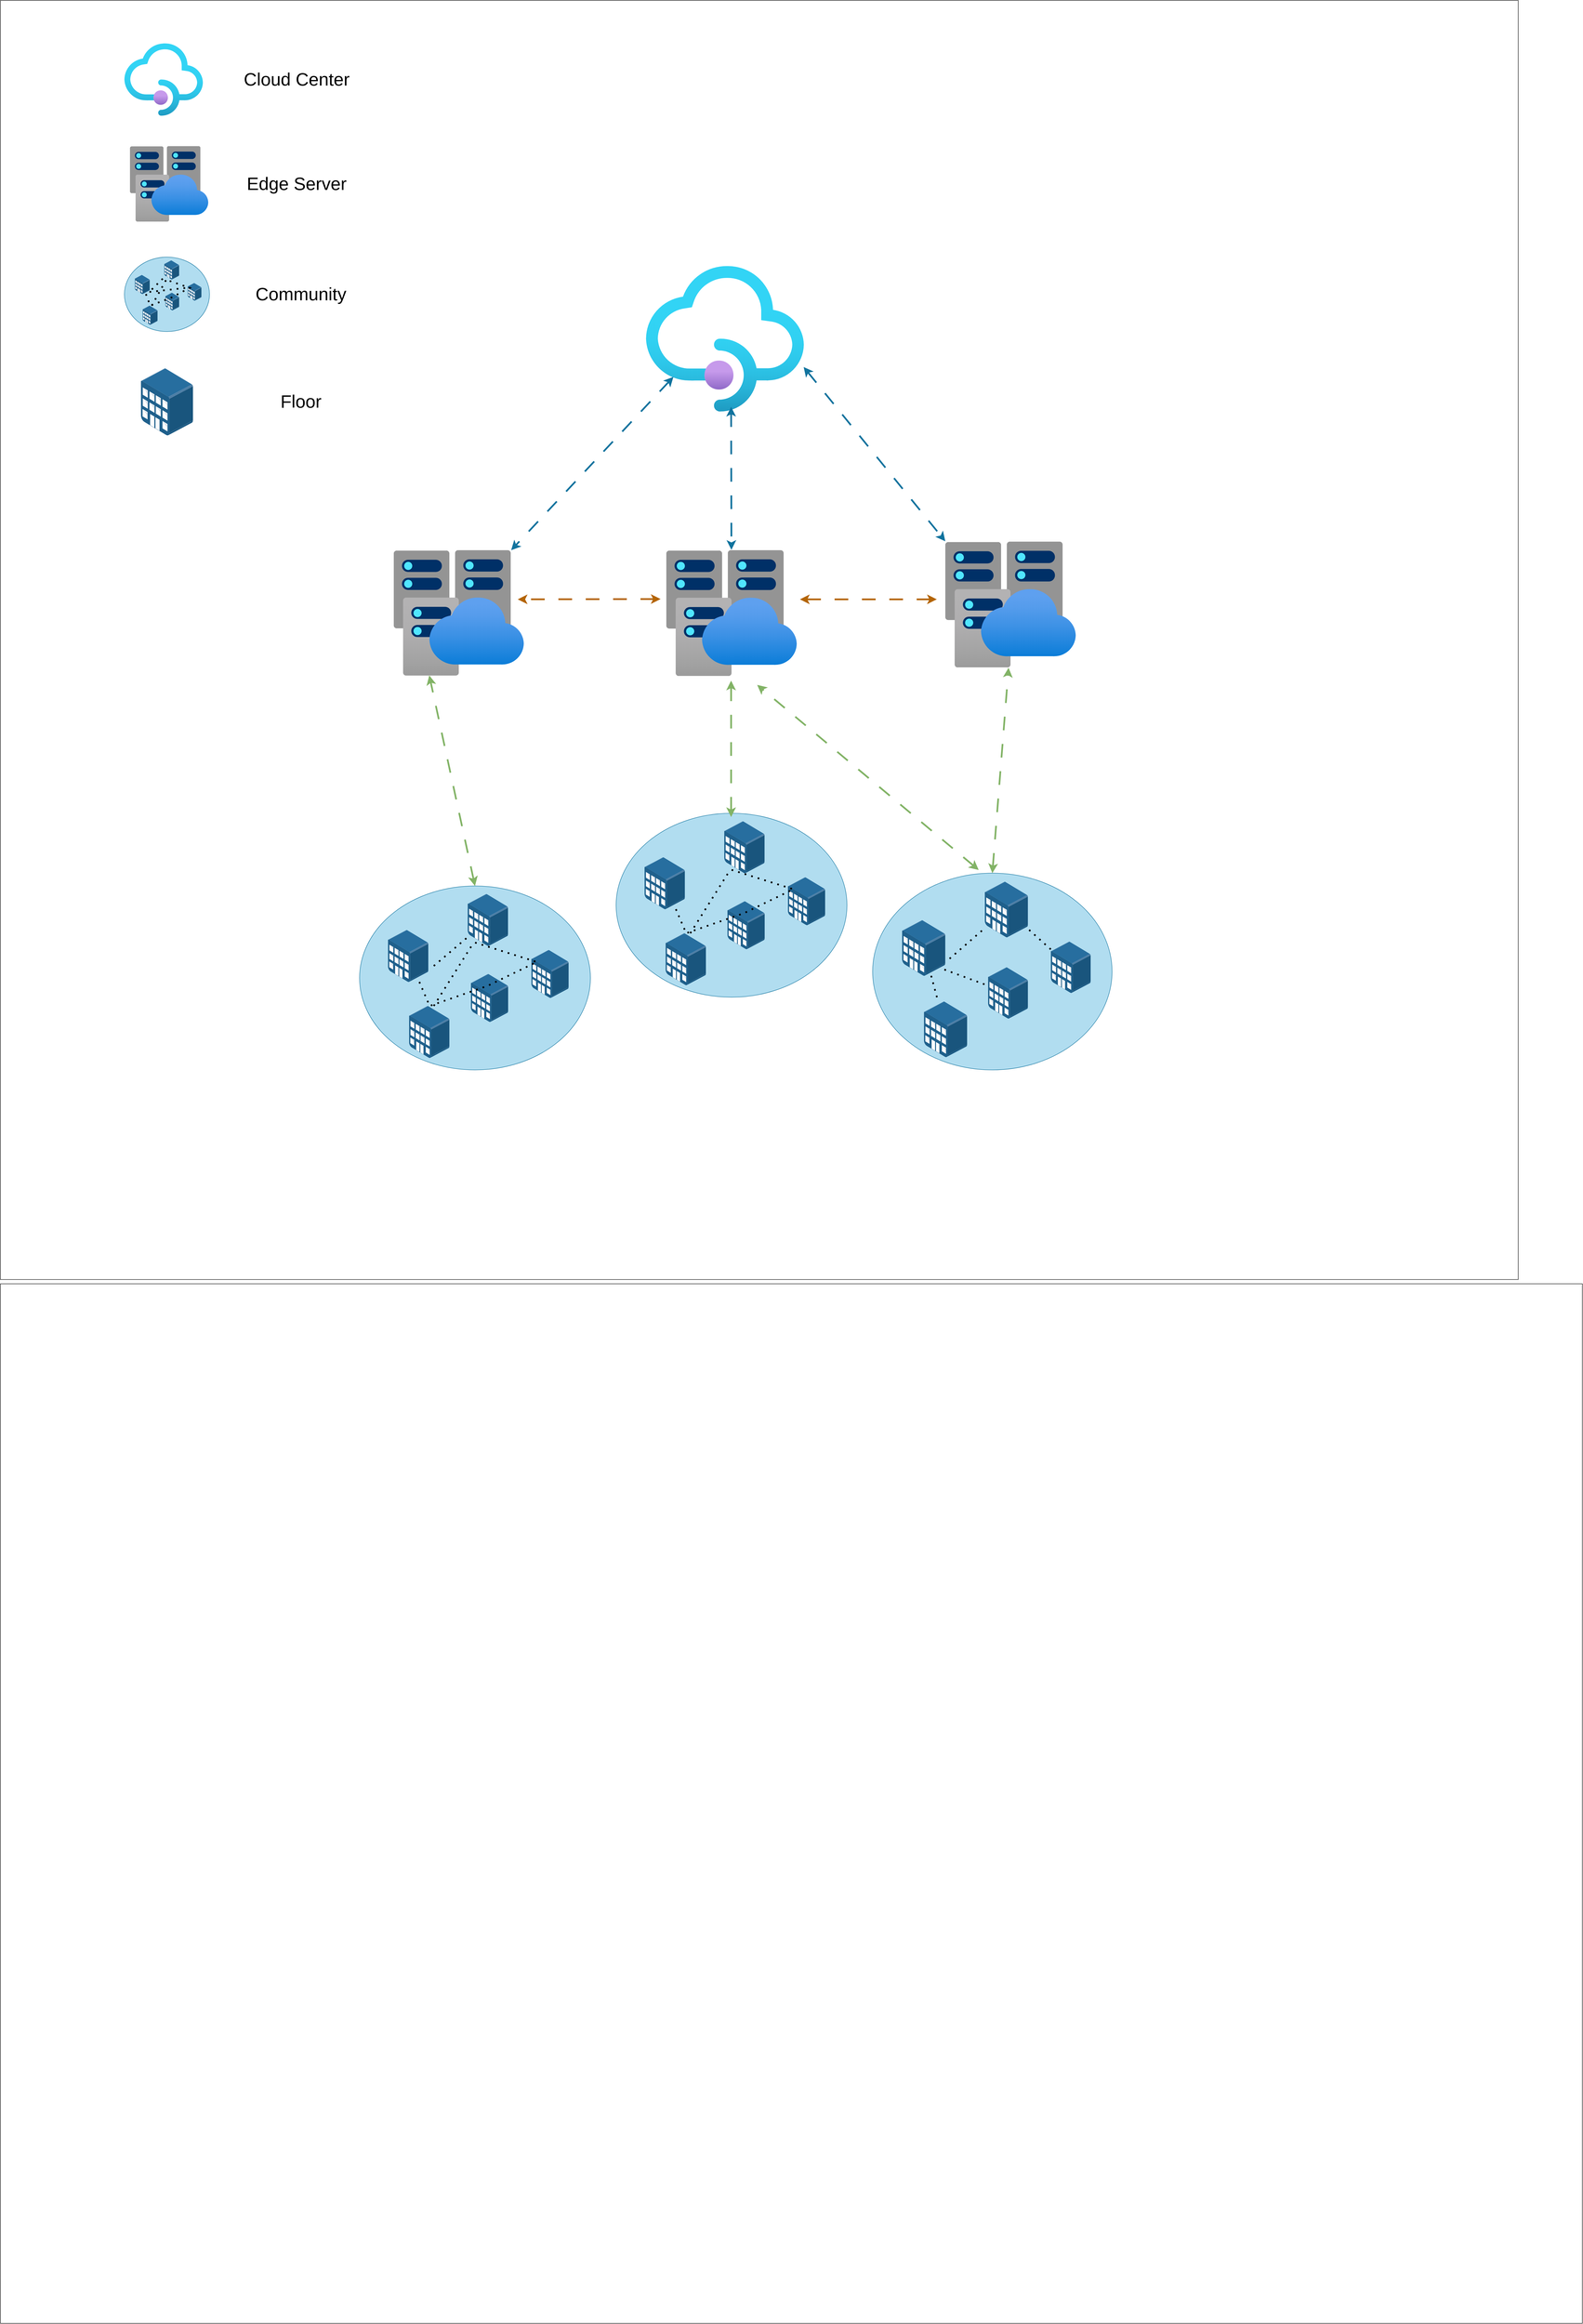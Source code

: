 <mxfile version="24.3.1" type="github">
  <diagram name="Page-1" id="e3a06f82-3646-2815-327d-82caf3d4e204">
    <mxGraphModel dx="5561" dy="3780" grid="1" gridSize="10" guides="1" tooltips="1" connect="1" arrows="1" fold="1" page="1" pageScale="1.5" pageWidth="1169" pageHeight="826" background="none" math="0" shadow="0">
      <root>
        <mxCell id="0" style=";html=1;" />
        <mxCell id="1" style=";html=1;" parent="0" />
        <mxCell id="EL_RIF5yjizPgl65kuYD-249" value="" style="rounded=0;whiteSpace=wrap;html=1;" vertex="1" parent="1">
          <mxGeometry x="-1800" y="-1520" width="3550" height="2990" as="geometry" />
        </mxCell>
        <mxCell id="EL_RIF5yjizPgl65kuYD-137" value="" style="image;aspect=fixed;html=1;points=[];align=center;fontSize=12;image=img/lib/azure2/app_services/API_Management_Services.svg;" vertex="1" parent="1">
          <mxGeometry x="-290" y="-900" width="369.05" height="341.91" as="geometry" />
        </mxCell>
        <mxCell id="EL_RIF5yjizPgl65kuYD-140" value="" style="image;aspect=fixed;html=1;points=[];align=center;fontSize=12;image=img/lib/azure2/databases/Virtual_Clusters.svg;" vertex="1" parent="1">
          <mxGeometry x="-242.5" y="-235.76" width="305" height="295.76" as="geometry" />
        </mxCell>
        <mxCell id="EL_RIF5yjizPgl65kuYD-141" value="" style="image;aspect=fixed;html=1;points=[];align=center;fontSize=12;image=img/lib/azure2/databases/Virtual_Clusters.svg;" vertex="1" parent="1">
          <mxGeometry x="-880" y="-235.76" width="304.06" height="294.85" as="geometry" />
        </mxCell>
        <mxCell id="EL_RIF5yjizPgl65kuYD-200" value="" style="group" vertex="1" connectable="0" parent="1">
          <mxGeometry x="240" y="520" width="560" height="460" as="geometry" />
        </mxCell>
        <mxCell id="EL_RIF5yjizPgl65kuYD-201" value="" style="group" vertex="1" connectable="0" parent="EL_RIF5yjizPgl65kuYD-200">
          <mxGeometry width="560" height="460" as="geometry" />
        </mxCell>
        <mxCell id="EL_RIF5yjizPgl65kuYD-202" value="" style="ellipse;whiteSpace=wrap;html=1;fillColor=#b1ddf0;strokeColor=#10739e;" vertex="1" parent="EL_RIF5yjizPgl65kuYD-201">
          <mxGeometry width="560" height="460" as="geometry" />
        </mxCell>
        <mxCell id="EL_RIF5yjizPgl65kuYD-203" value="" style="image;points=[];aspect=fixed;html=1;align=center;shadow=0;dashed=0;image=img/lib/allied_telesis/buildings/Medium_Business_Building.svg;" vertex="1" parent="EL_RIF5yjizPgl65kuYD-201">
          <mxGeometry x="68.89" y="110" width="101.11" height="130" as="geometry" />
        </mxCell>
        <mxCell id="EL_RIF5yjizPgl65kuYD-204" value="" style="image;points=[];aspect=fixed;html=1;align=center;shadow=0;dashed=0;image=img/lib/allied_telesis/buildings/Medium_Business_Building.svg;" vertex="1" parent="EL_RIF5yjizPgl65kuYD-201">
          <mxGeometry x="120" y="300" width="101.11" height="130" as="geometry" />
        </mxCell>
        <mxCell id="EL_RIF5yjizPgl65kuYD-205" value="" style="image;points=[];aspect=fixed;html=1;align=center;shadow=0;dashed=0;image=img/lib/allied_telesis/buildings/Medium_Business_Building.svg;" vertex="1" parent="EL_RIF5yjizPgl65kuYD-201">
          <mxGeometry x="270.0" y="220" width="93.34" height="120" as="geometry" />
        </mxCell>
        <mxCell id="EL_RIF5yjizPgl65kuYD-206" value="" style="image;points=[];aspect=fixed;html=1;align=center;shadow=0;dashed=0;image=img/lib/allied_telesis/buildings/Medium_Business_Building.svg;" vertex="1" parent="EL_RIF5yjizPgl65kuYD-201">
          <mxGeometry x="416.66" y="160" width="93.34" height="120" as="geometry" />
        </mxCell>
        <mxCell id="EL_RIF5yjizPgl65kuYD-207" value="" style="image;points=[];aspect=fixed;html=1;align=center;shadow=0;dashed=0;image=img/lib/allied_telesis/buildings/Medium_Business_Building.svg;" vertex="1" parent="EL_RIF5yjizPgl65kuYD-201">
          <mxGeometry x="262.22" y="20" width="101.12" height="130" as="geometry" />
        </mxCell>
        <mxCell id="EL_RIF5yjizPgl65kuYD-208" value="" style="endArrow=none;dashed=1;html=1;dashPattern=1 3;strokeWidth=4;rounded=0;" edge="1" parent="EL_RIF5yjizPgl65kuYD-201" target="EL_RIF5yjizPgl65kuYD-207">
          <mxGeometry width="50" height="50" relative="1" as="geometry">
            <mxPoint x="180" y="200" as="sourcePoint" />
            <mxPoint x="330" y="110" as="targetPoint" />
          </mxGeometry>
        </mxCell>
        <mxCell id="EL_RIF5yjizPgl65kuYD-211" value="" style="endArrow=none;dashed=1;html=1;dashPattern=1 3;strokeWidth=4;rounded=0;exitX=0.978;exitY=0.888;exitDx=0;exitDy=0;exitPerimeter=0;" edge="1" parent="EL_RIF5yjizPgl65kuYD-201" source="EL_RIF5yjizPgl65kuYD-203" target="EL_RIF5yjizPgl65kuYD-205">
          <mxGeometry width="50" height="50" relative="1" as="geometry">
            <mxPoint x="210" y="230" as="sourcePoint" />
            <mxPoint x="410" y="190" as="targetPoint" />
          </mxGeometry>
        </mxCell>
        <mxCell id="EL_RIF5yjizPgl65kuYD-210" value="" style="endArrow=none;dashed=1;html=1;dashPattern=1 3;strokeWidth=4;rounded=0;" edge="1" parent="EL_RIF5yjizPgl65kuYD-201" target="EL_RIF5yjizPgl65kuYD-207" source="EL_RIF5yjizPgl65kuYD-206">
          <mxGeometry width="50" height="50" relative="1" as="geometry">
            <mxPoint x="180" y="300" as="sourcePoint" />
            <mxPoint x="282" y="149" as="targetPoint" />
          </mxGeometry>
        </mxCell>
        <mxCell id="EL_RIF5yjizPgl65kuYD-272" value="" style="endArrow=none;dashed=1;html=1;dashPattern=1 3;strokeWidth=4;rounded=0;" edge="1" parent="EL_RIF5yjizPgl65kuYD-201" source="EL_RIF5yjizPgl65kuYD-203" target="EL_RIF5yjizPgl65kuYD-204">
          <mxGeometry width="50" height="50" relative="1" as="geometry">
            <mxPoint x="178" y="235" as="sourcePoint" />
            <mxPoint x="280" y="273" as="targetPoint" />
          </mxGeometry>
        </mxCell>
        <mxCell id="EL_RIF5yjizPgl65kuYD-187" value="" style="group" vertex="1" connectable="0" parent="1">
          <mxGeometry x="-360" y="380" width="540" height="430" as="geometry" />
        </mxCell>
        <mxCell id="EL_RIF5yjizPgl65kuYD-172" value="" style="group" vertex="1" connectable="0" parent="EL_RIF5yjizPgl65kuYD-187">
          <mxGeometry width="540" height="430" as="geometry" />
        </mxCell>
        <mxCell id="EL_RIF5yjizPgl65kuYD-143" value="" style="ellipse;whiteSpace=wrap;html=1;fillColor=#b1ddf0;strokeColor=#10739e;" vertex="1" parent="EL_RIF5yjizPgl65kuYD-172">
          <mxGeometry width="540" height="430" as="geometry" />
        </mxCell>
        <mxCell id="EL_RIF5yjizPgl65kuYD-145" value="" style="image;points=[];aspect=fixed;html=1;align=center;shadow=0;dashed=0;image=img/lib/allied_telesis/buildings/Medium_Business_Building.svg;" vertex="1" parent="EL_RIF5yjizPgl65kuYD-172">
          <mxGeometry x="66.43" y="102.826" width="94.516" height="121.522" as="geometry" />
        </mxCell>
        <mxCell id="EL_RIF5yjizPgl65kuYD-146" value="" style="image;points=[];aspect=fixed;html=1;align=center;shadow=0;dashed=0;image=img/lib/allied_telesis/buildings/Medium_Business_Building.svg;" vertex="1" parent="EL_RIF5yjizPgl65kuYD-172">
          <mxGeometry x="115.714" y="280.435" width="94.516" height="121.522" as="geometry" />
        </mxCell>
        <mxCell id="EL_RIF5yjizPgl65kuYD-147" value="" style="image;points=[];aspect=fixed;html=1;align=center;shadow=0;dashed=0;image=img/lib/allied_telesis/buildings/Medium_Business_Building.svg;" vertex="1" parent="EL_RIF5yjizPgl65kuYD-172">
          <mxGeometry x="260.357" y="205.652" width="87.253" height="112.174" as="geometry" />
        </mxCell>
        <mxCell id="EL_RIF5yjizPgl65kuYD-148" value="" style="image;points=[];aspect=fixed;html=1;align=center;shadow=0;dashed=0;image=img/lib/allied_telesis/buildings/Medium_Business_Building.svg;" vertex="1" parent="EL_RIF5yjizPgl65kuYD-172">
          <mxGeometry x="401.779" y="149.565" width="87.253" height="112.174" as="geometry" />
        </mxCell>
        <mxCell id="EL_RIF5yjizPgl65kuYD-149" value="" style="image;points=[];aspect=fixed;html=1;align=center;shadow=0;dashed=0;image=img/lib/allied_telesis/buildings/Medium_Business_Building.svg;" vertex="1" parent="EL_RIF5yjizPgl65kuYD-172">
          <mxGeometry x="252.855" y="18.696" width="94.525" height="121.522" as="geometry" />
        </mxCell>
        <mxCell id="EL_RIF5yjizPgl65kuYD-176" value="" style="endArrow=none;dashed=1;html=1;dashPattern=1 3;strokeWidth=4;rounded=0;" edge="1" parent="EL_RIF5yjizPgl65kuYD-187" source="EL_RIF5yjizPgl65kuYD-145">
          <mxGeometry width="50" height="50" relative="1" as="geometry">
            <mxPoint x="183.214" y="196.304" as="sourcePoint" />
            <mxPoint x="262.286" y="129.935" as="targetPoint" />
            <Array as="points">
              <mxPoint x="163.929" y="280.435" />
              <mxPoint x="298.929" y="233.696" />
              <mxPoint x="414.643" y="177.609" />
            </Array>
          </mxGeometry>
        </mxCell>
        <mxCell id="EL_RIF5yjizPgl65kuYD-177" value="" style="endArrow=none;dashed=1;html=1;dashPattern=1 3;strokeWidth=4;rounded=0;" edge="1" parent="EL_RIF5yjizPgl65kuYD-187" target="EL_RIF5yjizPgl65kuYD-149">
          <mxGeometry width="50" height="50" relative="1" as="geometry">
            <mxPoint x="173.571" y="280.435" as="sourcePoint" />
            <mxPoint x="271.929" y="139.283" as="targetPoint" />
          </mxGeometry>
        </mxCell>
        <mxCell id="EL_RIF5yjizPgl65kuYD-236" style="rounded=0;orthogonalLoop=1;jettySize=auto;html=1;exitX=0.5;exitY=0;exitDx=0;exitDy=0;entryX=0.273;entryY=0.996;entryDx=0;entryDy=0;entryPerimeter=0;strokeWidth=4;startArrow=classic;startFill=1;dashed=1;dashPattern=8 8;endSize=10;startSize=10;fillColor=#d5e8d4;gradientColor=#97d077;strokeColor=#82b366;" edge="1" parent="1" source="EL_RIF5yjizPgl65kuYD-224" target="EL_RIF5yjizPgl65kuYD-141">
          <mxGeometry relative="1" as="geometry" />
        </mxCell>
        <mxCell id="EL_RIF5yjizPgl65kuYD-237" value="" style="image;aspect=fixed;html=1;points=[];align=center;fontSize=12;image=img/lib/azure2/databases/Virtual_Clusters.svg;" vertex="1" parent="1">
          <mxGeometry x="410" y="-255.76" width="305" height="295.76" as="geometry" />
        </mxCell>
        <mxCell id="EL_RIF5yjizPgl65kuYD-239" style="rounded=0;orthogonalLoop=1;jettySize=auto;html=1;exitX=0.171;exitY=-0.081;exitDx=0;exitDy=0;strokeWidth=4;exitPerimeter=0;startArrow=classic;startFill=1;dashed=1;dashPattern=8 8;endSize=10;startSize=10;fillColor=#d5e8d4;gradientColor=#97d077;strokeColor=#82b366;" edge="1" parent="1" source="EL_RIF5yjizPgl65kuYD-149">
          <mxGeometry relative="1" as="geometry">
            <mxPoint x="-700" y="680" as="sourcePoint" />
            <mxPoint x="-91" y="70" as="targetPoint" />
          </mxGeometry>
        </mxCell>
        <mxCell id="EL_RIF5yjizPgl65kuYD-240" style="rounded=0;orthogonalLoop=1;jettySize=auto;html=1;exitX=0.5;exitY=0;exitDx=0;exitDy=0;strokeWidth=4;startArrow=classic;startFill=1;dashed=1;dashPattern=8 8;endSize=10;startSize=10;fillColor=#d5e8d4;gradientColor=#97d077;strokeColor=#82b366;" edge="1" parent="1" source="EL_RIF5yjizPgl65kuYD-202">
          <mxGeometry relative="1" as="geometry">
            <mxPoint x="-10" y="650" as="sourcePoint" />
            <mxPoint x="558" y="40" as="targetPoint" />
          </mxGeometry>
        </mxCell>
        <mxCell id="EL_RIF5yjizPgl65kuYD-241" style="rounded=0;orthogonalLoop=1;jettySize=auto;html=1;exitX=0.443;exitY=-0.016;exitDx=0;exitDy=0;strokeWidth=4;startArrow=classic;startFill=1;dashed=1;dashPattern=8 8;endSize=10;startSize=10;exitPerimeter=0;fillColor=#d5e8d4;gradientColor=#97d077;strokeColor=#82b366;" edge="1" parent="1" source="EL_RIF5yjizPgl65kuYD-202">
          <mxGeometry relative="1" as="geometry">
            <mxPoint x="-680" y="700" as="sourcePoint" />
            <mxPoint x="-30" y="80" as="targetPoint" />
          </mxGeometry>
        </mxCell>
        <mxCell id="EL_RIF5yjizPgl65kuYD-243" style="rounded=0;orthogonalLoop=1;jettySize=auto;html=1;exitX=-0.009;exitY=0.389;exitDx=0;exitDy=0;strokeWidth=4;exitPerimeter=0;startArrow=classic;startFill=1;dashed=1;dashPattern=8 8;endSize=10;startSize=10;fillColor=#fad7ac;strokeColor=#b46504;" edge="1" parent="1">
          <mxGeometry relative="1" as="geometry">
            <mxPoint x="-255.975" y="-120.709" as="sourcePoint" />
            <mxPoint x="-590" y="-120" as="targetPoint" />
          </mxGeometry>
        </mxCell>
        <mxCell id="EL_RIF5yjizPgl65kuYD-244" style="rounded=0;orthogonalLoop=1;jettySize=auto;html=1;strokeWidth=4;startArrow=classic;startFill=1;dashed=1;dashPattern=8 8;endSize=10;startSize=10;fillColor=#fad7ac;strokeColor=#b46504;" edge="1" parent="1">
          <mxGeometry relative="1" as="geometry">
            <mxPoint x="390" y="-120" as="sourcePoint" />
            <mxPoint x="70" y="-120" as="targetPoint" />
          </mxGeometry>
        </mxCell>
        <mxCell id="EL_RIF5yjizPgl65kuYD-245" style="rounded=0;orthogonalLoop=1;jettySize=auto;html=1;exitX=-0.009;exitY=0.389;exitDx=0;exitDy=0;strokeWidth=4;exitPerimeter=0;startArrow=classic;startFill=1;dashed=1;dashPattern=8 8;endSize=10;startSize=10;entryX=0.903;entryY=0.003;entryDx=0;entryDy=0;entryPerimeter=0;fillColor=#b1ddf0;strokeColor=#10739e;" edge="1" parent="1" target="EL_RIF5yjizPgl65kuYD-141">
          <mxGeometry relative="1" as="geometry">
            <mxPoint x="-225.975" y="-639.999" as="sourcePoint" />
            <mxPoint x="-560" y="-639.29" as="targetPoint" />
          </mxGeometry>
        </mxCell>
        <mxCell id="EL_RIF5yjizPgl65kuYD-246" style="rounded=0;orthogonalLoop=1;jettySize=auto;html=1;exitX=-0.009;exitY=0.389;exitDx=0;exitDy=0;strokeWidth=4;exitPerimeter=0;startArrow=classic;startFill=1;dashed=1;dashPattern=8 8;endSize=10;startSize=10;fillColor=#b1ddf0;strokeColor=#10739e;" edge="1" parent="1" target="EL_RIF5yjizPgl65kuYD-140">
          <mxGeometry relative="1" as="geometry">
            <mxPoint x="-90.975" y="-569.999" as="sourcePoint" />
            <mxPoint x="-470" y="-165" as="targetPoint" />
          </mxGeometry>
        </mxCell>
        <mxCell id="EL_RIF5yjizPgl65kuYD-247" style="rounded=0;orthogonalLoop=1;jettySize=auto;html=1;exitX=0.999;exitY=0.693;exitDx=0;exitDy=0;strokeWidth=4;exitPerimeter=0;startArrow=classic;startFill=1;dashed=1;dashPattern=8 8;endSize=10;startSize=10;entryX=0.903;entryY=0.003;entryDx=0;entryDy=0;entryPerimeter=0;fillColor=#b1ddf0;strokeColor=#10739e;" edge="1" parent="1" source="EL_RIF5yjizPgl65kuYD-137">
          <mxGeometry relative="1" as="geometry">
            <mxPoint x="789.025" y="-660.759" as="sourcePoint" />
            <mxPoint x="410" y="-255.76" as="targetPoint" />
          </mxGeometry>
        </mxCell>
        <mxCell id="EL_RIF5yjizPgl65kuYD-273" value="" style="group" vertex="1" connectable="0" parent="1">
          <mxGeometry x="-1510" y="-1420" width="573" height="916.77" as="geometry" />
        </mxCell>
        <mxCell id="EL_RIF5yjizPgl65kuYD-251" value="" style="group;aspect=fixed;" vertex="1" connectable="0" parent="EL_RIF5yjizPgl65kuYD-273">
          <mxGeometry y="500" width="199" height="173.96" as="geometry" />
        </mxCell>
        <mxCell id="EL_RIF5yjizPgl65kuYD-252" value="" style="group" vertex="1" connectable="0" parent="EL_RIF5yjizPgl65kuYD-251">
          <mxGeometry width="199.0" height="173.96" as="geometry" />
        </mxCell>
        <mxCell id="EL_RIF5yjizPgl65kuYD-253" value="" style="ellipse;whiteSpace=wrap;html=1;fillColor=#b1ddf0;strokeColor=#10739e;" vertex="1" parent="EL_RIF5yjizPgl65kuYD-252">
          <mxGeometry width="199.0" height="173.96" as="geometry" />
        </mxCell>
        <mxCell id="EL_RIF5yjizPgl65kuYD-254" value="" style="image;points=[];aspect=fixed;html=1;align=center;shadow=0;dashed=0;image=img/lib/allied_telesis/buildings/Medium_Business_Building.svg;" vertex="1" parent="EL_RIF5yjizPgl65kuYD-252">
          <mxGeometry x="24.481" y="41.599" width="34.848" height="44.804" as="geometry" />
        </mxCell>
        <mxCell id="EL_RIF5yjizPgl65kuYD-255" value="" style="image;points=[];aspect=fixed;html=1;align=center;shadow=0;dashed=0;image=img/lib/allied_telesis/buildings/Medium_Business_Building.svg;" vertex="1" parent="EL_RIF5yjizPgl65kuYD-252">
          <mxGeometry x="42.643" y="113.452" width="34.848" height="44.804" as="geometry" />
        </mxCell>
        <mxCell id="EL_RIF5yjizPgl65kuYD-256" value="" style="image;points=[];aspect=fixed;html=1;align=center;shadow=0;dashed=0;image=img/lib/allied_telesis/buildings/Medium_Business_Building.svg;" vertex="1" parent="EL_RIF5yjizPgl65kuYD-252">
          <mxGeometry x="95.946" y="83.198" width="32.17" height="41.358" as="geometry" />
        </mxCell>
        <mxCell id="EL_RIF5yjizPgl65kuYD-257" value="" style="image;points=[];aspect=fixed;html=1;align=center;shadow=0;dashed=0;image=img/lib/allied_telesis/buildings/Medium_Business_Building.svg;" vertex="1" parent="EL_RIF5yjizPgl65kuYD-252">
          <mxGeometry x="148.063" y="60.508" width="32.17" height="41.358" as="geometry" />
        </mxCell>
        <mxCell id="EL_RIF5yjizPgl65kuYD-258" value="" style="image;points=[];aspect=fixed;html=1;align=center;shadow=0;dashed=0;image=img/lib/allied_telesis/buildings/Medium_Business_Building.svg;" vertex="1" parent="EL_RIF5yjizPgl65kuYD-252">
          <mxGeometry x="93.182" y="7.563" width="34.851" height="44.804" as="geometry" />
        </mxCell>
        <mxCell id="EL_RIF5yjizPgl65kuYD-259" value="" style="endArrow=none;dashed=1;html=1;dashPattern=1 3;strokeWidth=4;rounded=0;" edge="1" parent="EL_RIF5yjizPgl65kuYD-252" target="EL_RIF5yjizPgl65kuYD-258">
          <mxGeometry width="50" height="50" relative="1" as="geometry">
            <mxPoint x="63.964" y="75.635" as="sourcePoint" />
            <mxPoint x="117.268" y="41.599" as="targetPoint" />
          </mxGeometry>
        </mxCell>
        <mxCell id="EL_RIF5yjizPgl65kuYD-260" value="" style="endArrow=none;dashed=1;html=1;dashPattern=1 3;strokeWidth=4;rounded=0;" edge="1" parent="EL_RIF5yjizPgl65kuYD-251" source="EL_RIF5yjizPgl65kuYD-254">
          <mxGeometry width="50" height="50" relative="1" as="geometry">
            <mxPoint x="67.518" y="79.417" as="sourcePoint" />
            <mxPoint x="96.657" y="52.566" as="targetPoint" />
            <Array as="points">
              <mxPoint x="60.411" y="113.452" />
              <mxPoint x="110.161" y="94.543" />
              <mxPoint x="152.804" y="71.853" />
            </Array>
          </mxGeometry>
        </mxCell>
        <mxCell id="EL_RIF5yjizPgl65kuYD-261" value="" style="endArrow=none;dashed=1;html=1;dashPattern=1 3;strokeWidth=4;rounded=0;" edge="1" parent="EL_RIF5yjizPgl65kuYD-251" target="EL_RIF5yjizPgl65kuYD-258">
          <mxGeometry width="50" height="50" relative="1" as="geometry">
            <mxPoint x="63.964" y="113.452" as="sourcePoint" />
            <mxPoint x="100.211" y="56.348" as="targetPoint" />
          </mxGeometry>
        </mxCell>
        <mxCell id="EL_RIF5yjizPgl65kuYD-262" value="" style="endArrow=none;dashed=1;html=1;dashPattern=1 3;strokeWidth=4;rounded=0;exitX=0.978;exitY=0.888;exitDx=0;exitDy=0;exitPerimeter=0;" edge="1" parent="EL_RIF5yjizPgl65kuYD-251" source="EL_RIF5yjizPgl65kuYD-254">
          <mxGeometry width="50" height="50" relative="1" as="geometry">
            <mxPoint x="74.625" y="86.98" as="sourcePoint" />
            <mxPoint x="145.696" y="71.853" as="targetPoint" />
          </mxGeometry>
        </mxCell>
        <mxCell id="EL_RIF5yjizPgl65kuYD-263" value="" style="image;aspect=fixed;html=1;points=[];align=center;fontSize=12;image=img/lib/azure2/app_services/API_Management_Services.svg;" vertex="1" parent="EL_RIF5yjizPgl65kuYD-273">
          <mxGeometry width="183.49" height="170" as="geometry" />
        </mxCell>
        <mxCell id="EL_RIF5yjizPgl65kuYD-264" value="" style="image;aspect=fixed;html=1;points=[];align=center;fontSize=12;image=img/lib/azure2/databases/Virtual_Clusters.svg;" vertex="1" parent="EL_RIF5yjizPgl65kuYD-273">
          <mxGeometry x="13" y="240" width="183.06" height="177.52" as="geometry" />
        </mxCell>
        <mxCell id="EL_RIF5yjizPgl65kuYD-266" value="" style="image;points=[];aspect=fixed;html=1;align=center;shadow=0;dashed=0;image=img/lib/allied_telesis/buildings/Medium_Business_Building.svg;" vertex="1" parent="EL_RIF5yjizPgl65kuYD-273">
          <mxGeometry x="38.5" y="760" width="122" height="156.77" as="geometry" />
        </mxCell>
        <mxCell id="EL_RIF5yjizPgl65kuYD-267" value="&lt;font style=&quot;font-size: 42px;&quot;&gt;Edge Server&lt;/font&gt;" style="text;html=1;align=center;verticalAlign=middle;whiteSpace=wrap;rounded=0;fontSize=38;" vertex="1" parent="EL_RIF5yjizPgl65kuYD-273">
          <mxGeometry x="243" y="273.76" width="320" height="110" as="geometry" />
        </mxCell>
        <mxCell id="EL_RIF5yjizPgl65kuYD-268" value="&lt;font style=&quot;font-size: 42px;&quot;&gt;Cloud Center&lt;/font&gt;" style="text;html=1;align=center;verticalAlign=middle;whiteSpace=wrap;rounded=0;fontSize=38;" vertex="1" parent="EL_RIF5yjizPgl65kuYD-273">
          <mxGeometry x="243" y="30" width="320" height="110" as="geometry" />
        </mxCell>
        <mxCell id="EL_RIF5yjizPgl65kuYD-269" value="&lt;font style=&quot;font-size: 42px;&quot;&gt;Community&lt;/font&gt;" style="text;html=1;align=center;verticalAlign=middle;whiteSpace=wrap;rounded=0;fontSize=38;" vertex="1" parent="EL_RIF5yjizPgl65kuYD-273">
          <mxGeometry x="253" y="531.98" width="320" height="110" as="geometry" />
        </mxCell>
        <mxCell id="EL_RIF5yjizPgl65kuYD-271" value="&lt;font style=&quot;font-size: 42px;&quot;&gt;Floor&lt;/font&gt;" style="text;html=1;align=center;verticalAlign=middle;whiteSpace=wrap;rounded=0;fontSize=38;" vertex="1" parent="EL_RIF5yjizPgl65kuYD-273">
          <mxGeometry x="253" y="783.38" width="320" height="110" as="geometry" />
        </mxCell>
        <mxCell id="EL_RIF5yjizPgl65kuYD-274" value="" style="rounded=0;whiteSpace=wrap;html=1;" vertex="1" parent="1">
          <mxGeometry x="-1800" y="1480" width="3700" height="2430" as="geometry" />
        </mxCell>
        <mxCell id="EL_RIF5yjizPgl65kuYD-283" value="" style="group" vertex="1" connectable="0" parent="1">
          <mxGeometry x="-960" y="550" width="540" height="430" as="geometry" />
        </mxCell>
        <mxCell id="EL_RIF5yjizPgl65kuYD-223" value="" style="group" vertex="1" connectable="0" parent="EL_RIF5yjizPgl65kuYD-283">
          <mxGeometry width="540" height="430" as="geometry" />
        </mxCell>
        <mxCell id="EL_RIF5yjizPgl65kuYD-224" value="" style="ellipse;whiteSpace=wrap;html=1;fillColor=#b1ddf0;strokeColor=#10739e;" vertex="1" parent="EL_RIF5yjizPgl65kuYD-223">
          <mxGeometry width="540" height="430" as="geometry" />
        </mxCell>
        <mxCell id="EL_RIF5yjizPgl65kuYD-225" value="" style="image;points=[];aspect=fixed;html=1;align=center;shadow=0;dashed=0;image=img/lib/allied_telesis/buildings/Medium_Business_Building.svg;" vertex="1" parent="EL_RIF5yjizPgl65kuYD-223">
          <mxGeometry x="66.43" y="102.826" width="94.516" height="121.522" as="geometry" />
        </mxCell>
        <mxCell id="EL_RIF5yjizPgl65kuYD-226" value="" style="image;points=[];aspect=fixed;html=1;align=center;shadow=0;dashed=0;image=img/lib/allied_telesis/buildings/Medium_Business_Building.svg;" vertex="1" parent="EL_RIF5yjizPgl65kuYD-223">
          <mxGeometry x="115.714" y="280.435" width="94.516" height="121.522" as="geometry" />
        </mxCell>
        <mxCell id="EL_RIF5yjizPgl65kuYD-227" value="" style="image;points=[];aspect=fixed;html=1;align=center;shadow=0;dashed=0;image=img/lib/allied_telesis/buildings/Medium_Business_Building.svg;" vertex="1" parent="EL_RIF5yjizPgl65kuYD-223">
          <mxGeometry x="260.357" y="205.652" width="87.253" height="112.174" as="geometry" />
        </mxCell>
        <mxCell id="EL_RIF5yjizPgl65kuYD-228" value="" style="image;points=[];aspect=fixed;html=1;align=center;shadow=0;dashed=0;image=img/lib/allied_telesis/buildings/Medium_Business_Building.svg;" vertex="1" parent="EL_RIF5yjizPgl65kuYD-223">
          <mxGeometry x="401.779" y="149.565" width="87.253" height="112.174" as="geometry" />
        </mxCell>
        <mxCell id="EL_RIF5yjizPgl65kuYD-229" value="" style="image;points=[];aspect=fixed;html=1;align=center;shadow=0;dashed=0;image=img/lib/allied_telesis/buildings/Medium_Business_Building.svg;" vertex="1" parent="EL_RIF5yjizPgl65kuYD-223">
          <mxGeometry x="252.855" y="18.696" width="94.525" height="121.522" as="geometry" />
        </mxCell>
        <mxCell id="EL_RIF5yjizPgl65kuYD-230" value="" style="endArrow=none;dashed=1;html=1;dashPattern=1 3;strokeWidth=4;rounded=0;" edge="1" parent="EL_RIF5yjizPgl65kuYD-223" target="EL_RIF5yjizPgl65kuYD-229">
          <mxGeometry width="50" height="50" relative="1" as="geometry">
            <mxPoint x="173.571" y="186.957" as="sourcePoint" />
            <mxPoint x="318.214" y="102.826" as="targetPoint" />
          </mxGeometry>
        </mxCell>
        <mxCell id="EL_RIF5yjizPgl65kuYD-231" value="" style="endArrow=none;dashed=1;html=1;dashPattern=1 3;strokeWidth=4;rounded=0;" edge="1" parent="EL_RIF5yjizPgl65kuYD-283" source="EL_RIF5yjizPgl65kuYD-225">
          <mxGeometry width="50" height="50" relative="1" as="geometry">
            <mxPoint x="183.214" y="196.304" as="sourcePoint" />
            <mxPoint x="262.286" y="129.935" as="targetPoint" />
            <Array as="points">
              <mxPoint x="163.929" y="280.435" />
              <mxPoint x="298.929" y="233.696" />
              <mxPoint x="414.643" y="177.609" />
            </Array>
          </mxGeometry>
        </mxCell>
        <mxCell id="EL_RIF5yjizPgl65kuYD-232" value="" style="endArrow=none;dashed=1;html=1;dashPattern=1 3;strokeWidth=4;rounded=0;" edge="1" parent="EL_RIF5yjizPgl65kuYD-283" target="EL_RIF5yjizPgl65kuYD-229">
          <mxGeometry width="50" height="50" relative="1" as="geometry">
            <mxPoint x="173.571" y="280.435" as="sourcePoint" />
            <mxPoint x="271.929" y="139.283" as="targetPoint" />
          </mxGeometry>
        </mxCell>
      </root>
    </mxGraphModel>
  </diagram>
</mxfile>
